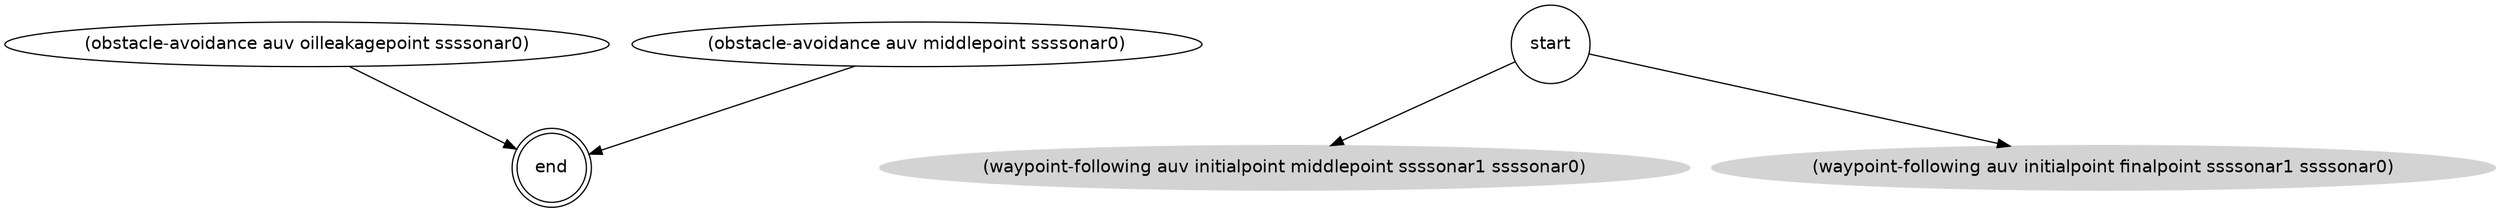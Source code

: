 strict digraph "" {
	graph [fontname=helvetica];
	node [fontname=helvetica,
		label="\N",
		shape=ellipse
	];
	edge [fontname=helvetica];
	"(end)"	[label=end,
		peripheries=2,
		shape=circle];
	"(obstacle-avoidance auv oilleakagepoint ssssonar0)" -> "(end)";
	"(obstacle-avoidance auv middlepoint ssssonar0)" -> "(end)";
	"(start)"	[label=start,
		peripheries=1,
		shape=circle];
	"(waypoint-following auv initialpoint middlepoint ssssonar1 ssssonar0)"	[color=lightgrey,
		style=filled];
	"(start)" -> "(waypoint-following auv initialpoint middlepoint ssssonar1 ssssonar0)";
	"(waypoint-following auv initialpoint finalpoint ssssonar1 ssssonar0)"	[color=lightgrey,
		style=filled];
	"(start)" -> "(waypoint-following auv initialpoint finalpoint ssssonar1 ssssonar0)";
}

